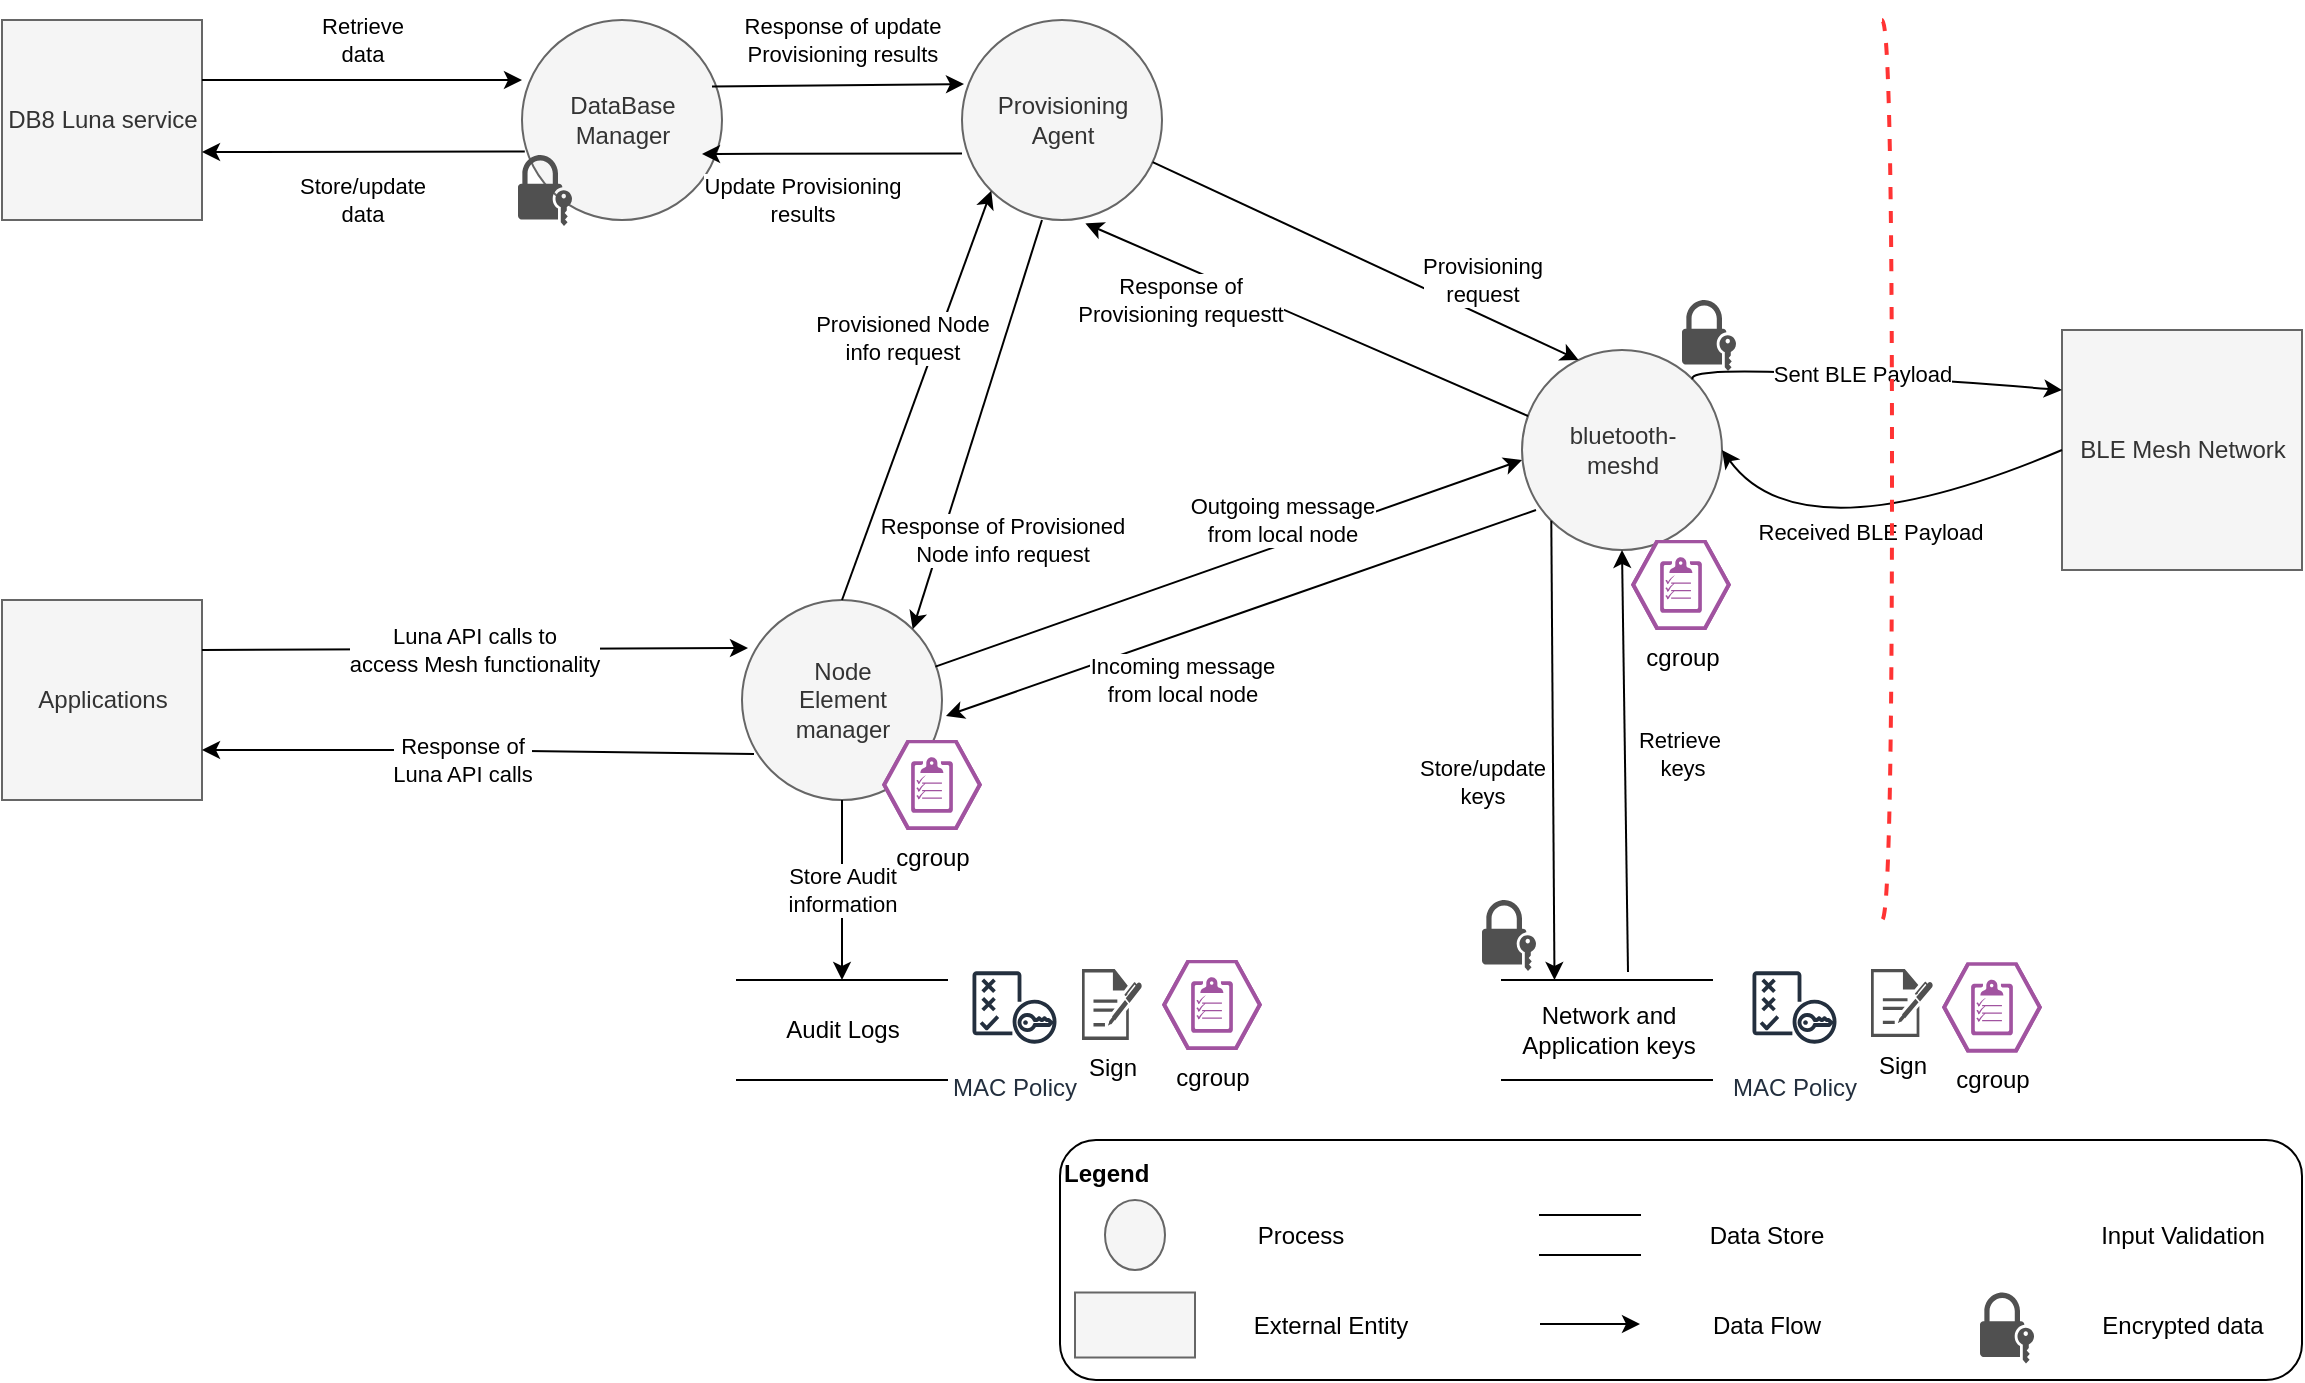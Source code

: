 <mxfile version="15.9.1" type="github">
  <diagram id="IsX-ca7briTGJr2a4FPF" name="Page-1">
    <mxGraphModel dx="2272" dy="762" grid="1" gridSize="10" guides="1" tooltips="1" connect="1" arrows="1" fold="1" page="1" pageScale="1" pageWidth="850" pageHeight="1100" math="0" shadow="0">
      <root>
        <mxCell id="0" />
        <mxCell id="1" parent="0" />
        <mxCell id="6GS9RnuVQp1nDECI6Flo-25" value="BLE Mesh Network" style="html=1;dashed=0;whitespace=wrap;fillColor=#f5f5f5;fontColor=#333333;strokeColor=#666666;" vertex="1" parent="1">
          <mxGeometry x="610" y="285" width="120" height="120" as="geometry" />
        </mxCell>
        <mxCell id="6GS9RnuVQp1nDECI6Flo-26" value="Applications" style="html=1;dashed=0;whitespace=wrap;fillColor=#f5f5f5;fontColor=#333333;strokeColor=#666666;" vertex="1" parent="1">
          <mxGeometry x="-420" y="420" width="100" height="100" as="geometry" />
        </mxCell>
        <mxCell id="6GS9RnuVQp1nDECI6Flo-27" value="DB8 Luna service" style="html=1;dashed=0;whitespace=wrap;fillColor=#f5f5f5;fontColor=#333333;strokeColor=#666666;" vertex="1" parent="1">
          <mxGeometry x="-420" y="130" width="100" height="100" as="geometry" />
        </mxCell>
        <mxCell id="6GS9RnuVQp1nDECI6Flo-28" value="bluetooth-&lt;br&gt;meshd" style="shape=ellipse;html=1;dashed=0;whitespace=wrap;aspect=fixed;perimeter=ellipsePerimeter;fillColor=#f5f5f5;fontColor=#333333;strokeColor=#666666;" vertex="1" parent="1">
          <mxGeometry x="340" y="295" width="100" height="100" as="geometry" />
        </mxCell>
        <mxCell id="6GS9RnuVQp1nDECI6Flo-29" value="Node&lt;br&gt;Element&lt;br&gt;manager" style="shape=ellipse;html=1;dashed=0;whitespace=wrap;aspect=fixed;perimeter=ellipsePerimeter;fillColor=#f5f5f5;fontColor=#333333;strokeColor=#666666;" vertex="1" parent="1">
          <mxGeometry x="-50" y="420" width="100" height="100" as="geometry" />
        </mxCell>
        <mxCell id="6GS9RnuVQp1nDECI6Flo-30" value="Provisioning&lt;br&gt;Agent" style="shape=ellipse;html=1;dashed=0;whitespace=wrap;aspect=fixed;perimeter=ellipsePerimeter;fillColor=#f5f5f5;fontColor=#333333;strokeColor=#666666;" vertex="1" parent="1">
          <mxGeometry x="60" y="130" width="100" height="100" as="geometry" />
        </mxCell>
        <mxCell id="6GS9RnuVQp1nDECI6Flo-31" value="DataBase&lt;br&gt;Manager" style="shape=ellipse;html=1;dashed=0;whitespace=wrap;aspect=fixed;perimeter=ellipsePerimeter;fillColor=#f5f5f5;fontColor=#333333;strokeColor=#666666;" vertex="1" parent="1">
          <mxGeometry x="-160" y="130" width="100" height="100" as="geometry" />
        </mxCell>
        <mxCell id="6GS9RnuVQp1nDECI6Flo-32" value="Sent BLE Payload" style="endArrow=classic;html=1;curved=1;entryX=0;entryY=0.25;entryDx=0;entryDy=0;exitX=1;exitY=0;exitDx=0;exitDy=0;" edge="1" parent="1" source="6GS9RnuVQp1nDECI6Flo-28" target="6GS9RnuVQp1nDECI6Flo-25">
          <mxGeometry width="50" height="50" relative="1" as="geometry">
            <mxPoint x="330" y="333" as="sourcePoint" />
            <mxPoint x="400" y="325" as="targetPoint" />
            <Array as="points">
              <mxPoint x="420" y="300" />
            </Array>
          </mxGeometry>
        </mxCell>
        <mxCell id="6GS9RnuVQp1nDECI6Flo-33" value="&lt;span style=&quot;color: rgb(0 , 0 , 0) ; font-family: &amp;#34;helvetica&amp;#34; ; font-size: 11px ; font-style: normal ; font-weight: 400 ; letter-spacing: normal ; text-align: center ; text-indent: 0px ; text-transform: none ; word-spacing: 0px ; background-color: rgb(255 , 255 , 255) ; display: inline ; float: none&quot;&gt;Received BLE Payload&lt;/span&gt;" style="endArrow=classic;html=1;curved=1;entryX=1;entryY=0.5;entryDx=0;entryDy=0;exitX=0;exitY=0.5;exitDx=0;exitDy=0;" edge="1" parent="1" source="6GS9RnuVQp1nDECI6Flo-25" target="6GS9RnuVQp1nDECI6Flo-28">
          <mxGeometry width="50" height="50" relative="1" as="geometry">
            <mxPoint x="350" y="375" as="sourcePoint" />
            <mxPoint x="400" y="325" as="targetPoint" />
            <Array as="points">
              <mxPoint x="480" y="400" />
            </Array>
          </mxGeometry>
        </mxCell>
        <mxCell id="6GS9RnuVQp1nDECI6Flo-36" value="Provisioning&lt;br&gt;request" style="endArrow=classic;html=1;rounded=0;entryX=0.283;entryY=0.05;entryDx=0;entryDy=0;entryPerimeter=0;" edge="1" parent="1" source="6GS9RnuVQp1nDECI6Flo-30" target="6GS9RnuVQp1nDECI6Flo-28">
          <mxGeometry x="0.483" y="16" width="50" height="50" relative="1" as="geometry">
            <mxPoint x="350" y="305" as="sourcePoint" />
            <mxPoint x="400" y="255" as="targetPoint" />
            <mxPoint as="offset" />
          </mxGeometry>
        </mxCell>
        <mxCell id="6GS9RnuVQp1nDECI6Flo-37" value="" style="endArrow=classic;html=1;rounded=0;entryX=0.617;entryY=1.017;entryDx=0;entryDy=0;entryPerimeter=0;exitX=0.03;exitY=0.33;exitDx=0;exitDy=0;exitPerimeter=0;" edge="1" parent="1" source="6GS9RnuVQp1nDECI6Flo-28" target="6GS9RnuVQp1nDECI6Flo-30">
          <mxGeometry width="50" height="50" relative="1" as="geometry">
            <mxPoint x="350" y="305" as="sourcePoint" />
            <mxPoint x="400" y="255" as="targetPoint" />
          </mxGeometry>
        </mxCell>
        <mxCell id="6GS9RnuVQp1nDECI6Flo-58" value="Response of&lt;br&gt;Provisioning requestt" style="edgeLabel;html=1;align=center;verticalAlign=middle;resizable=0;points=[];" vertex="1" connectable="0" parent="6GS9RnuVQp1nDECI6Flo-37">
          <mxGeometry x="0.304" y="1" relative="1" as="geometry">
            <mxPoint x="-29" y="4" as="offset" />
          </mxGeometry>
        </mxCell>
        <mxCell id="6GS9RnuVQp1nDECI6Flo-38" value="Update Provisioning&lt;br&gt;results" style="endArrow=classic;html=1;rounded=0;exitX=0;exitY=0.667;exitDx=0;exitDy=0;exitPerimeter=0;" edge="1" parent="1" source="6GS9RnuVQp1nDECI6Flo-30">
          <mxGeometry x="0.232" y="23" width="50" height="50" relative="1" as="geometry">
            <mxPoint x="120" y="271" as="sourcePoint" />
            <mxPoint x="-70" y="197" as="targetPoint" />
            <mxPoint as="offset" />
          </mxGeometry>
        </mxCell>
        <mxCell id="6GS9RnuVQp1nDECI6Flo-39" value="&lt;span style=&quot;color: rgb(0 , 0 , 0) ; font-family: &amp;#34;helvetica&amp;#34; ; font-size: 11px ; font-style: normal ; font-weight: 400 ; letter-spacing: normal ; text-align: center ; text-indent: 0px ; text-transform: none ; word-spacing: 0px ; background-color: rgb(255 , 255 , 255) ; display: inline ; float: none&quot;&gt;Response of update&lt;br&gt;Provisioning&amp;nbsp;&lt;/span&gt;&lt;span style=&quot;color: rgb(0 , 0 , 0) ; font-family: &amp;#34;helvetica&amp;#34; ; font-size: 11px ; font-style: normal ; font-weight: 400 ; letter-spacing: normal ; text-align: center ; text-indent: 0px ; text-transform: none ; word-spacing: 0px ; background-color: rgb(255 , 255 , 255) ; display: inline ; float: none&quot;&gt;results&lt;/span&gt;" style="endArrow=classic;html=1;rounded=0;exitX=0.95;exitY=0.333;exitDx=0;exitDy=0;exitPerimeter=0;entryX=0.01;entryY=0.32;entryDx=0;entryDy=0;entryPerimeter=0;" edge="1" parent="1" source="6GS9RnuVQp1nDECI6Flo-31" target="6GS9RnuVQp1nDECI6Flo-30">
          <mxGeometry x="0.035" y="23" width="50" height="50" relative="1" as="geometry">
            <mxPoint x="350" y="305" as="sourcePoint" />
            <mxPoint x="120" y="250" as="targetPoint" />
            <mxPoint as="offset" />
          </mxGeometry>
        </mxCell>
        <mxCell id="6GS9RnuVQp1nDECI6Flo-40" value="Retrieve&lt;br&gt;data" style="endArrow=classic;html=1;rounded=0;exitX=1;exitY=0.3;exitDx=0;exitDy=0;exitPerimeter=0;" edge="1" parent="1" source="6GS9RnuVQp1nDECI6Flo-27">
          <mxGeometry y="20" width="50" height="50" relative="1" as="geometry">
            <mxPoint x="350" y="205" as="sourcePoint" />
            <mxPoint x="-160" y="160" as="targetPoint" />
            <mxPoint as="offset" />
          </mxGeometry>
        </mxCell>
        <mxCell id="6GS9RnuVQp1nDECI6Flo-41" value="Store/update&lt;br&gt;data" style="endArrow=classic;html=1;rounded=0;exitX=0.014;exitY=0.657;exitDx=0;exitDy=0;exitPerimeter=0;entryX=1;entryY=0.66;entryDx=0;entryDy=0;entryPerimeter=0;" edge="1" parent="1" source="6GS9RnuVQp1nDECI6Flo-31" target="6GS9RnuVQp1nDECI6Flo-27">
          <mxGeometry x="0.009" y="24" width="50" height="50" relative="1" as="geometry">
            <mxPoint x="350" y="205" as="sourcePoint" />
            <mxPoint x="-270" y="196" as="targetPoint" />
            <mxPoint as="offset" />
          </mxGeometry>
        </mxCell>
        <mxCell id="6GS9RnuVQp1nDECI6Flo-42" value="Luna API calls to&lt;br&gt;access Mesh functionality" style="endArrow=classic;html=1;rounded=0;entryX=0.03;entryY=0.24;entryDx=0;entryDy=0;entryPerimeter=0;exitX=1;exitY=0.25;exitDx=0;exitDy=0;" edge="1" parent="1" source="6GS9RnuVQp1nDECI6Flo-26" target="6GS9RnuVQp1nDECI6Flo-29">
          <mxGeometry width="50" height="50" relative="1" as="geometry">
            <mxPoint x="350" y="205" as="sourcePoint" />
            <mxPoint x="400" y="155" as="targetPoint" />
          </mxGeometry>
        </mxCell>
        <mxCell id="6GS9RnuVQp1nDECI6Flo-43" value="Response of&lt;br&gt;Luna API calls" style="endArrow=classic;html=1;rounded=0;entryX=1;entryY=0.75;entryDx=0;entryDy=0;exitX=0.06;exitY=0.77;exitDx=0;exitDy=0;exitPerimeter=0;" edge="1" parent="1" source="6GS9RnuVQp1nDECI6Flo-29" target="6GS9RnuVQp1nDECI6Flo-26">
          <mxGeometry x="0.058" y="5" width="50" height="50" relative="1" as="geometry">
            <mxPoint x="350" y="205" as="sourcePoint" />
            <mxPoint x="400" y="155" as="targetPoint" />
            <Array as="points">
              <mxPoint x="-190" y="495" />
            </Array>
            <mxPoint as="offset" />
          </mxGeometry>
        </mxCell>
        <mxCell id="6GS9RnuVQp1nDECI6Flo-44" value="Provisioned Node&lt;br&gt;info request" style="endArrow=classic;html=1;rounded=0;entryX=0;entryY=1;entryDx=0;entryDy=0;exitX=0.5;exitY=0;exitDx=0;exitDy=0;" edge="1" parent="1" source="6GS9RnuVQp1nDECI6Flo-29" target="6GS9RnuVQp1nDECI6Flo-30">
          <mxGeometry x="0.216" y="16" width="50" height="50" relative="1" as="geometry">
            <mxPoint x="350" y="205" as="sourcePoint" />
            <mxPoint x="400" y="155" as="targetPoint" />
            <mxPoint y="-1" as="offset" />
          </mxGeometry>
        </mxCell>
        <mxCell id="6GS9RnuVQp1nDECI6Flo-45" value="" style="endArrow=classic;html=1;rounded=0;entryX=1;entryY=0;entryDx=0;entryDy=0;exitX=0.4;exitY=1;exitDx=0;exitDy=0;exitPerimeter=0;" edge="1" parent="1" source="6GS9RnuVQp1nDECI6Flo-30" target="6GS9RnuVQp1nDECI6Flo-29">
          <mxGeometry width="50" height="50" relative="1" as="geometry">
            <mxPoint x="350" y="205" as="sourcePoint" />
            <mxPoint x="400" y="155" as="targetPoint" />
          </mxGeometry>
        </mxCell>
        <mxCell id="6GS9RnuVQp1nDECI6Flo-59" value="Response of Provisioned&lt;br&gt;Node&amp;nbsp;info request" style="edgeLabel;html=1;align=center;verticalAlign=middle;resizable=0;points=[];" vertex="1" connectable="0" parent="6GS9RnuVQp1nDECI6Flo-45">
          <mxGeometry x="0.326" y="1" relative="1" as="geometry">
            <mxPoint x="22" y="24" as="offset" />
          </mxGeometry>
        </mxCell>
        <mxCell id="6GS9RnuVQp1nDECI6Flo-46" value="Network and&lt;br&gt;Application keys" style="html=1;dashed=0;whitespace=wrap;shape=partialRectangle;right=0;left=0;" vertex="1" parent="1">
          <mxGeometry x="330" y="610" width="105" height="50" as="geometry" />
        </mxCell>
        <mxCell id="6GS9RnuVQp1nDECI6Flo-47" value="Audit Logs" style="html=1;dashed=0;whitespace=wrap;shape=partialRectangle;right=0;left=0;" vertex="1" parent="1">
          <mxGeometry x="-52.5" y="610" width="105" height="50" as="geometry" />
        </mxCell>
        <mxCell id="6GS9RnuVQp1nDECI6Flo-48" value="" style="endArrow=classic;html=1;rounded=0;exitX=0.6;exitY=-0.08;exitDx=0;exitDy=0;entryX=0.5;entryY=1;entryDx=0;entryDy=0;exitPerimeter=0;" edge="1" parent="1" source="6GS9RnuVQp1nDECI6Flo-46" target="6GS9RnuVQp1nDECI6Flo-28">
          <mxGeometry x="0.066" y="-39" width="50" height="50" relative="1" as="geometry">
            <mxPoint x="260" y="425" as="sourcePoint" />
            <mxPoint x="310" y="375" as="targetPoint" />
            <mxPoint as="offset" />
          </mxGeometry>
        </mxCell>
        <mxCell id="6GS9RnuVQp1nDECI6Flo-57" value="Retrieve&amp;nbsp;&lt;br&gt;keys" style="edgeLabel;html=1;align=center;verticalAlign=middle;resizable=0;points=[];" vertex="1" connectable="0" parent="6GS9RnuVQp1nDECI6Flo-48">
          <mxGeometry x="0.248" y="-1" relative="1" as="geometry">
            <mxPoint x="28" y="22" as="offset" />
          </mxGeometry>
        </mxCell>
        <mxCell id="6GS9RnuVQp1nDECI6Flo-49" value="" style="endArrow=classic;html=1;rounded=0;exitX=0;exitY=1;exitDx=0;exitDy=0;entryX=0.25;entryY=0;entryDx=0;entryDy=0;" edge="1" parent="1" source="6GS9RnuVQp1nDECI6Flo-28" target="6GS9RnuVQp1nDECI6Flo-46">
          <mxGeometry width="50" height="50" relative="1" as="geometry">
            <mxPoint x="350" y="405" as="sourcePoint" />
            <mxPoint x="400" y="355" as="targetPoint" />
          </mxGeometry>
        </mxCell>
        <mxCell id="6GS9RnuVQp1nDECI6Flo-56" value="Store/update&lt;br&gt;keys" style="edgeLabel;html=1;align=center;verticalAlign=middle;resizable=0;points=[];" vertex="1" connectable="0" parent="6GS9RnuVQp1nDECI6Flo-49">
          <mxGeometry x="0.173" y="-1" relative="1" as="geometry">
            <mxPoint x="-35" y="-4" as="offset" />
          </mxGeometry>
        </mxCell>
        <mxCell id="6GS9RnuVQp1nDECI6Flo-51" value="Store Audit&lt;br&gt;information" style="endArrow=classic;html=1;rounded=0;entryX=0.5;entryY=0;entryDx=0;entryDy=0;" edge="1" parent="1" source="6GS9RnuVQp1nDECI6Flo-29" target="6GS9RnuVQp1nDECI6Flo-47">
          <mxGeometry width="50" height="50" relative="1" as="geometry">
            <mxPoint x="350" y="405" as="sourcePoint" />
            <mxPoint x="10" y="525" as="targetPoint" />
          </mxGeometry>
        </mxCell>
        <mxCell id="6GS9RnuVQp1nDECI6Flo-52" value="Outgoing message&lt;br&gt;from local node" style="endArrow=classic;html=1;rounded=0;exitX=0.967;exitY=0.333;exitDx=0;exitDy=0;exitPerimeter=0;entryX=0;entryY=0.55;entryDx=0;entryDy=0;entryPerimeter=0;" edge="1" parent="1" source="6GS9RnuVQp1nDECI6Flo-29" target="6GS9RnuVQp1nDECI6Flo-28">
          <mxGeometry x="0.208" y="12" width="50" height="50" relative="1" as="geometry">
            <mxPoint x="350" y="405" as="sourcePoint" />
            <mxPoint x="400" y="355" as="targetPoint" />
            <mxPoint as="offset" />
          </mxGeometry>
        </mxCell>
        <mxCell id="6GS9RnuVQp1nDECI6Flo-53" value="&lt;span style=&quot;color: rgb(0 , 0 , 0) ; font-family: &amp;#34;helvetica&amp;#34; ; font-size: 11px ; font-style: normal ; font-weight: 400 ; letter-spacing: normal ; text-align: center ; text-indent: 0px ; text-transform: none ; word-spacing: 0px ; background-color: rgb(255 , 255 , 255) ; display: inline ; float: none&quot;&gt;Incoming message&lt;/span&gt;&lt;br style=&quot;color: rgb(0 , 0 , 0) ; font-family: &amp;#34;helvetica&amp;#34; ; font-size: 11px ; font-style: normal ; font-weight: 400 ; letter-spacing: normal ; text-align: center ; text-indent: 0px ; text-transform: none ; word-spacing: 0px&quot;&gt;&lt;span style=&quot;color: rgb(0 , 0 , 0) ; font-family: &amp;#34;helvetica&amp;#34; ; font-size: 11px ; font-style: normal ; font-weight: 400 ; letter-spacing: normal ; text-align: center ; text-indent: 0px ; text-transform: none ; word-spacing: 0px ; background-color: rgb(255 , 255 , 255) ; display: inline ; float: none&quot;&gt;from local node&lt;/span&gt;" style="endArrow=classic;html=1;rounded=0;entryX=1.02;entryY=0.58;entryDx=0;entryDy=0;exitX=0.07;exitY=0.8;exitDx=0;exitDy=0;exitPerimeter=0;entryPerimeter=0;" edge="1" parent="1" source="6GS9RnuVQp1nDECI6Flo-28" target="6GS9RnuVQp1nDECI6Flo-29">
          <mxGeometry x="0.249" y="22" width="50" height="50" relative="1" as="geometry">
            <mxPoint x="264.645" y="385.355" as="sourcePoint" />
            <mxPoint x="30" y="450" as="targetPoint" />
            <mxPoint as="offset" />
          </mxGeometry>
        </mxCell>
        <mxCell id="6GS9RnuVQp1nDECI6Flo-55" value="" style="shape=requiredInterface;html=1;verticalLabelPosition=bottom;dashed=1;strokeColor=#FF3333;strokeWidth=2;fillColor=none;fontColor=#FF3333;align=left;" vertex="1" parent="1">
          <mxGeometry x="520" y="130" width="5" height="450" as="geometry" />
        </mxCell>
        <mxCell id="6GS9RnuVQp1nDECI6Flo-74" value="Sign" style="sketch=0;pointerEvents=1;shadow=0;dashed=0;html=1;strokeColor=none;fillColor=#505050;labelPosition=center;verticalLabelPosition=bottom;verticalAlign=top;outlineConnect=0;align=center;shape=mxgraph.office.concepts.sign_up;" vertex="1" parent="1">
          <mxGeometry x="120" y="604.5" width="30" height="35.5" as="geometry" />
        </mxCell>
        <mxCell id="6GS9RnuVQp1nDECI6Flo-75" value="Sign" style="sketch=0;pointerEvents=1;shadow=0;dashed=0;html=1;strokeColor=none;fillColor=#505050;labelPosition=center;verticalLabelPosition=bottom;verticalAlign=top;outlineConnect=0;align=center;shape=mxgraph.office.concepts.sign_up;" vertex="1" parent="1">
          <mxGeometry x="514.5" y="604.5" width="31" height="34" as="geometry" />
        </mxCell>
        <mxCell id="6GS9RnuVQp1nDECI6Flo-76" value="cgroup" style="verticalLabelPosition=bottom;sketch=0;html=1;fillColor=#A153A0;strokeColor=#ffffff;verticalAlign=top;align=center;points=[[0,0.5,0],[0.125,0.25,0],[0.25,0,0],[0.5,0,0],[0.75,0,0],[0.875,0.25,0],[1,0.5,0],[0.875,0.75,0],[0.75,1,0],[0.5,1,0],[0.125,0.75,0]];pointerEvents=1;shape=mxgraph.cisco_safe.compositeIcon;bgIcon=mxgraph.cisco_safe.design.blank_device;resIcon=mxgraph.cisco_safe.design.policy_2;" vertex="1" parent="1">
          <mxGeometry x="160" y="600" width="50" height="45" as="geometry" />
        </mxCell>
        <mxCell id="6GS9RnuVQp1nDECI6Flo-77" value="MAC Policy" style="sketch=0;outlineConnect=0;fontColor=#232F3E;gradientColor=none;strokeColor=#232F3E;fillColor=#ffffff;dashed=0;verticalLabelPosition=bottom;verticalAlign=top;align=center;html=1;fontSize=12;fontStyle=0;aspect=fixed;shape=mxgraph.aws4.resourceIcon;resIcon=mxgraph.aws4.policy;" vertex="1" parent="1">
          <mxGeometry x="60" y="597.5" width="52.5" height="52.5" as="geometry" />
        </mxCell>
        <mxCell id="6GS9RnuVQp1nDECI6Flo-78" value="MAC Policy" style="sketch=0;outlineConnect=0;fontColor=#232F3E;gradientColor=none;strokeColor=#232F3E;fillColor=#ffffff;dashed=0;verticalLabelPosition=bottom;verticalAlign=top;align=center;html=1;fontSize=12;fontStyle=0;aspect=fixed;shape=mxgraph.aws4.resourceIcon;resIcon=mxgraph.aws4.policy;" vertex="1" parent="1">
          <mxGeometry x="450" y="597.5" width="52.5" height="52.5" as="geometry" />
        </mxCell>
        <mxCell id="6GS9RnuVQp1nDECI6Flo-79" value="cgroup" style="verticalLabelPosition=bottom;sketch=0;html=1;fillColor=#A153A0;strokeColor=#ffffff;verticalAlign=top;align=center;points=[[0,0.5,0],[0.125,0.25,0],[0.25,0,0],[0.5,0,0],[0.75,0,0],[0.875,0.25,0],[1,0.5,0],[0.875,0.75,0],[0.75,1,0],[0.5,1,0],[0.125,0.75,0]];pointerEvents=1;shape=mxgraph.cisco_safe.compositeIcon;bgIcon=mxgraph.cisco_safe.design.blank_device;resIcon=mxgraph.cisco_safe.design.policy_2;" vertex="1" parent="1">
          <mxGeometry x="550" y="601.25" width="50" height="45" as="geometry" />
        </mxCell>
        <mxCell id="6GS9RnuVQp1nDECI6Flo-80" value="cgroup" style="verticalLabelPosition=bottom;sketch=0;html=1;fillColor=#A153A0;strokeColor=#ffffff;verticalAlign=top;align=center;points=[[0,0.5,0],[0.125,0.25,0],[0.25,0,0],[0.5,0,0],[0.75,0,0],[0.875,0.25,0],[1,0.5,0],[0.875,0.75,0],[0.75,1,0],[0.5,1,0],[0.125,0.75,0]];pointerEvents=1;shape=mxgraph.cisco_safe.compositeIcon;bgIcon=mxgraph.cisco_safe.design.blank_device;resIcon=mxgraph.cisco_safe.design.policy_2;" vertex="1" parent="1">
          <mxGeometry x="394.5" y="390" width="50" height="45" as="geometry" />
        </mxCell>
        <mxCell id="6GS9RnuVQp1nDECI6Flo-81" value="cgroup" style="verticalLabelPosition=bottom;sketch=0;html=1;fillColor=#A153A0;strokeColor=#ffffff;verticalAlign=top;align=center;points=[[0,0.5,0],[0.125,0.25,0],[0.25,0,0],[0.5,0,0],[0.75,0,0],[0.875,0.25,0],[1,0.5,0],[0.875,0.75,0],[0.75,1,0],[0.5,1,0],[0.125,0.75,0]];pointerEvents=1;shape=mxgraph.cisco_safe.compositeIcon;bgIcon=mxgraph.cisco_safe.design.blank_device;resIcon=mxgraph.cisco_safe.design.policy_2;" vertex="1" parent="1">
          <mxGeometry x="20" y="490" width="50" height="45" as="geometry" />
        </mxCell>
        <mxCell id="6GS9RnuVQp1nDECI6Flo-85" value="" style="shape=image;html=1;verticalAlign=top;verticalLabelPosition=bottom;labelBackgroundColor=#ffffff;imageAspect=0;aspect=fixed;image=https://cdn1.iconfinder.com/data/icons/essential-pack-3/24/81.input-128.png" vertex="1" parent="1">
          <mxGeometry x="-52.5" y="405" width="35" height="35" as="geometry" />
        </mxCell>
        <mxCell id="6GS9RnuVQp1nDECI6Flo-86" value="" style="shape=image;html=1;verticalAlign=top;verticalLabelPosition=bottom;labelBackgroundColor=#ffffff;imageAspect=0;aspect=fixed;image=https://cdn1.iconfinder.com/data/icons/essential-pack-3/24/81.input-128.png" vertex="1" parent="1">
          <mxGeometry x="-170" y="120" width="35" height="35" as="geometry" />
        </mxCell>
        <mxCell id="6GS9RnuVQp1nDECI6Flo-87" value="" style="shape=image;html=1;verticalAlign=top;verticalLabelPosition=bottom;labelBackgroundColor=#ffffff;imageAspect=0;aspect=fixed;image=https://cdn1.iconfinder.com/data/icons/essential-pack-3/24/81.input-128.png" vertex="1" parent="1">
          <mxGeometry x="416" y="355" width="35" height="35" as="geometry" />
        </mxCell>
        <mxCell id="6GS9RnuVQp1nDECI6Flo-88" value="" style="shape=image;html=1;verticalAlign=top;verticalLabelPosition=bottom;labelBackgroundColor=#ffffff;imageAspect=0;aspect=fixed;image=https://cdn1.iconfinder.com/data/icons/essential-pack-3/24/81.input-128.png" vertex="1" parent="1">
          <mxGeometry x="150" y="162.5" width="35" height="35" as="geometry" />
        </mxCell>
        <mxCell id="6GS9RnuVQp1nDECI6Flo-89" value="" style="sketch=0;pointerEvents=1;shadow=0;dashed=0;html=1;strokeColor=none;fillColor=#505050;labelPosition=center;verticalLabelPosition=bottom;verticalAlign=top;outlineConnect=0;align=center;shape=mxgraph.office.security.lock_with_key_security;" vertex="1" parent="1">
          <mxGeometry x="320" y="570" width="27" height="35.5" as="geometry" />
        </mxCell>
        <mxCell id="6GS9RnuVQp1nDECI6Flo-90" value="" style="sketch=0;pointerEvents=1;shadow=0;dashed=0;html=1;strokeColor=none;fillColor=#505050;labelPosition=center;verticalLabelPosition=bottom;verticalAlign=top;outlineConnect=0;align=center;shape=mxgraph.office.security.lock_with_key_security;" vertex="1" parent="1">
          <mxGeometry x="420" y="270" width="27" height="35.5" as="geometry" />
        </mxCell>
        <mxCell id="6GS9RnuVQp1nDECI6Flo-91" value="" style="group" vertex="1" connectable="0" parent="1">
          <mxGeometry x="109" y="690" width="621" height="120" as="geometry" />
        </mxCell>
        <mxCell id="6GS9RnuVQp1nDECI6Flo-92" value="&lt;b&gt;Legend&lt;/b&gt;&lt;br&gt;&lt;br&gt;&lt;br&gt;&lt;br&gt;&lt;br&gt;&lt;br&gt;&lt;br&gt;" style="rounded=1;whiteSpace=wrap;html=1;align=left;" vertex="1" parent="6GS9RnuVQp1nDECI6Flo-91">
          <mxGeometry width="621" height="120" as="geometry" />
        </mxCell>
        <mxCell id="6GS9RnuVQp1nDECI6Flo-93" value="" style="shape=ellipse;html=1;dashed=0;whitespace=wrap;perimeter=ellipsePerimeter;fillColor=#f5f5f5;fontColor=#333333;strokeColor=#666666;" vertex="1" parent="6GS9RnuVQp1nDECI6Flo-91">
          <mxGeometry x="22.5" y="30" width="30" height="35" as="geometry" />
        </mxCell>
        <mxCell id="6GS9RnuVQp1nDECI6Flo-94" value="Process" style="text;html=1;align=center;verticalAlign=middle;resizable=0;points=[];autosize=1;strokeColor=none;fillColor=none;" vertex="1" parent="6GS9RnuVQp1nDECI6Flo-91">
          <mxGeometry x="90" y="37.5" width="60" height="20" as="geometry" />
        </mxCell>
        <mxCell id="6GS9RnuVQp1nDECI6Flo-95" value="" style="html=1;dashed=0;whitespace=wrap;fillColor=#f5f5f5;fontColor=#333333;strokeColor=#666666;" vertex="1" parent="6GS9RnuVQp1nDECI6Flo-91">
          <mxGeometry x="7.5" y="76.25" width="60" height="32.5" as="geometry" />
        </mxCell>
        <mxCell id="6GS9RnuVQp1nDECI6Flo-96" value="External Entity" style="text;html=1;align=center;verticalAlign=middle;resizable=0;points=[];autosize=1;strokeColor=none;fillColor=none;" vertex="1" parent="6GS9RnuVQp1nDECI6Flo-91">
          <mxGeometry x="90" y="82.5" width="90" height="20" as="geometry" />
        </mxCell>
        <mxCell id="6GS9RnuVQp1nDECI6Flo-97" value="" style="html=1;dashed=0;whitespace=wrap;shape=partialRectangle;right=0;left=0;" vertex="1" parent="6GS9RnuVQp1nDECI6Flo-91">
          <mxGeometry x="240" y="37.5" width="50" height="20" as="geometry" />
        </mxCell>
        <mxCell id="6GS9RnuVQp1nDECI6Flo-98" value="Data Store" style="text;html=1;align=center;verticalAlign=middle;resizable=0;points=[];autosize=1;strokeColor=none;fillColor=none;" vertex="1" parent="6GS9RnuVQp1nDECI6Flo-91">
          <mxGeometry x="317.5" y="37.5" width="70" height="20" as="geometry" />
        </mxCell>
        <mxCell id="6GS9RnuVQp1nDECI6Flo-99" value="" style="endArrow=classic;html=1;rounded=0;" edge="1" parent="6GS9RnuVQp1nDECI6Flo-91">
          <mxGeometry width="50" height="50" relative="1" as="geometry">
            <mxPoint x="240" y="92" as="sourcePoint" />
            <mxPoint x="290" y="92" as="targetPoint" />
          </mxGeometry>
        </mxCell>
        <mxCell id="6GS9RnuVQp1nDECI6Flo-100" value="Data Flow" style="text;html=1;align=center;verticalAlign=middle;resizable=0;points=[];autosize=1;strokeColor=none;fillColor=none;" vertex="1" parent="6GS9RnuVQp1nDECI6Flo-91">
          <mxGeometry x="317.5" y="82.5" width="70" height="20" as="geometry" />
        </mxCell>
        <mxCell id="6GS9RnuVQp1nDECI6Flo-101" value="" style="shape=image;html=1;verticalAlign=top;verticalLabelPosition=bottom;labelBackgroundColor=#ffffff;imageAspect=0;aspect=fixed;image=https://cdn1.iconfinder.com/data/icons/essential-pack-3/24/81.input-128.png" vertex="1" parent="6GS9RnuVQp1nDECI6Flo-91">
          <mxGeometry x="452" y="30" width="35" height="35" as="geometry" />
        </mxCell>
        <mxCell id="6GS9RnuVQp1nDECI6Flo-102" value="" style="sketch=0;pointerEvents=1;shadow=0;dashed=0;html=1;strokeColor=none;fillColor=#505050;labelPosition=center;verticalLabelPosition=bottom;verticalAlign=top;outlineConnect=0;align=center;shape=mxgraph.office.security.lock_with_key_security;" vertex="1" parent="6GS9RnuVQp1nDECI6Flo-91">
          <mxGeometry x="460" y="76.25" width="27" height="35.5" as="geometry" />
        </mxCell>
        <mxCell id="6GS9RnuVQp1nDECI6Flo-103" value="Input Validation" style="text;html=1;align=center;verticalAlign=middle;resizable=0;points=[];autosize=1;strokeColor=none;fillColor=none;" vertex="1" parent="6GS9RnuVQp1nDECI6Flo-91">
          <mxGeometry x="511" y="37.5" width="100" height="20" as="geometry" />
        </mxCell>
        <mxCell id="6GS9RnuVQp1nDECI6Flo-104" value="Encrypted data" style="text;html=1;align=center;verticalAlign=middle;resizable=0;points=[];autosize=1;strokeColor=none;fillColor=none;" vertex="1" parent="6GS9RnuVQp1nDECI6Flo-91">
          <mxGeometry x="511" y="82.5" width="100" height="20" as="geometry" />
        </mxCell>
        <mxCell id="6GS9RnuVQp1nDECI6Flo-105" value="" style="sketch=0;pointerEvents=1;shadow=0;dashed=0;html=1;strokeColor=none;fillColor=#505050;labelPosition=center;verticalLabelPosition=bottom;verticalAlign=top;outlineConnect=0;align=center;shape=mxgraph.office.security.lock_with_key_security;" vertex="1" parent="1">
          <mxGeometry x="-162" y="197.5" width="27" height="35.5" as="geometry" />
        </mxCell>
      </root>
    </mxGraphModel>
  </diagram>
</mxfile>
